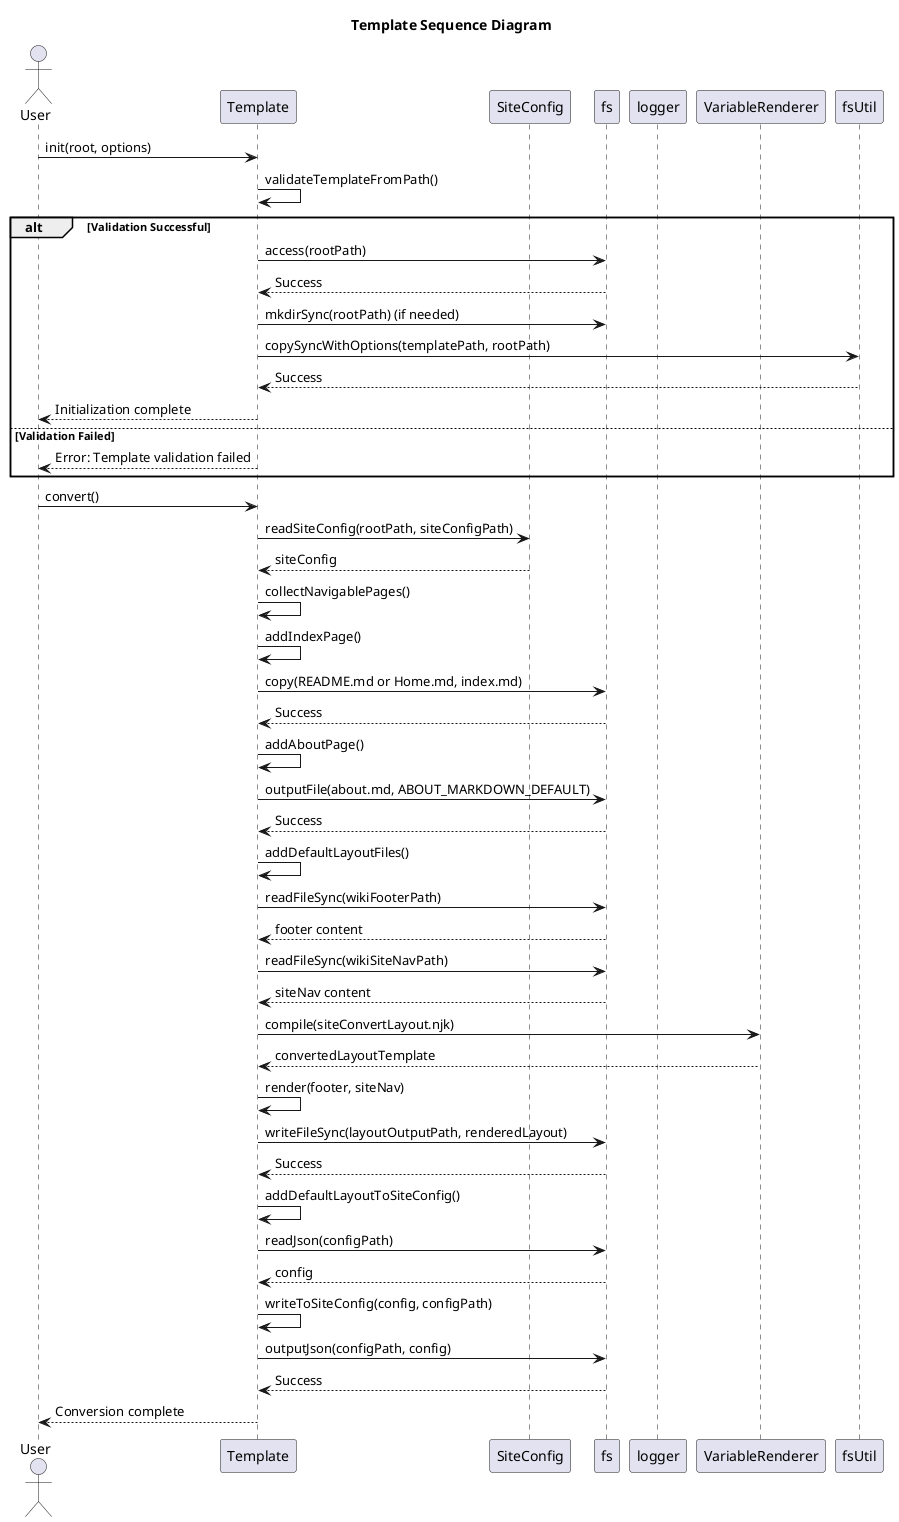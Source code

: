 @startuml
title Template Sequence Diagram

actor User
participant Template
participant SiteConfig
participant fs
participant logger
participant VariableRenderer

User -> Template: init(root, options)
Template -> Template: validateTemplateFromPath()
alt Validation Successful
  Template -> fs: access(rootPath)
  fs --> Template: Success
  Template -> fs: mkdirSync(rootPath) (if needed)
  Template -> fsUtil: copySyncWithOptions(templatePath, rootPath)
  fsUtil --> Template: Success
  Template --> User: Initialization complete
else Validation Failed
  Template --> User: Error: Template validation failed
end

User -> Template: convert()
Template -> SiteConfig: readSiteConfig(rootPath, siteConfigPath)
SiteConfig --> Template: siteConfig
Template -> Template: collectNavigablePages()
Template -> Template: addIndexPage()
Template -> fs: copy(README.md or Home.md, index.md)
fs --> Template: Success
Template -> Template: addAboutPage()
Template -> fs: outputFile(about.md, ABOUT_MARKDOWN_DEFAULT)
fs --> Template: Success
Template -> Template: addDefaultLayoutFiles()
Template -> fs: readFileSync(wikiFooterPath)
fs --> Template: footer content
Template -> fs: readFileSync(wikiSiteNavPath)
fs --> Template: siteNav content
Template -> VariableRenderer: compile(siteConvertLayout.njk)
VariableRenderer --> Template: convertedLayoutTemplate
Template -> Template: render(footer, siteNav)
Template -> fs: writeFileSync(layoutOutputPath, renderedLayout)
fs --> Template: Success
Template -> Template: addDefaultLayoutToSiteConfig()
Template -> fs: readJson(configPath)
fs --> Template: config
Template -> Template: writeToSiteConfig(config, configPath)
Template -> fs: outputJson(configPath, config)
fs --> Template: Success
Template --> User: Conversion complete
@enduml

